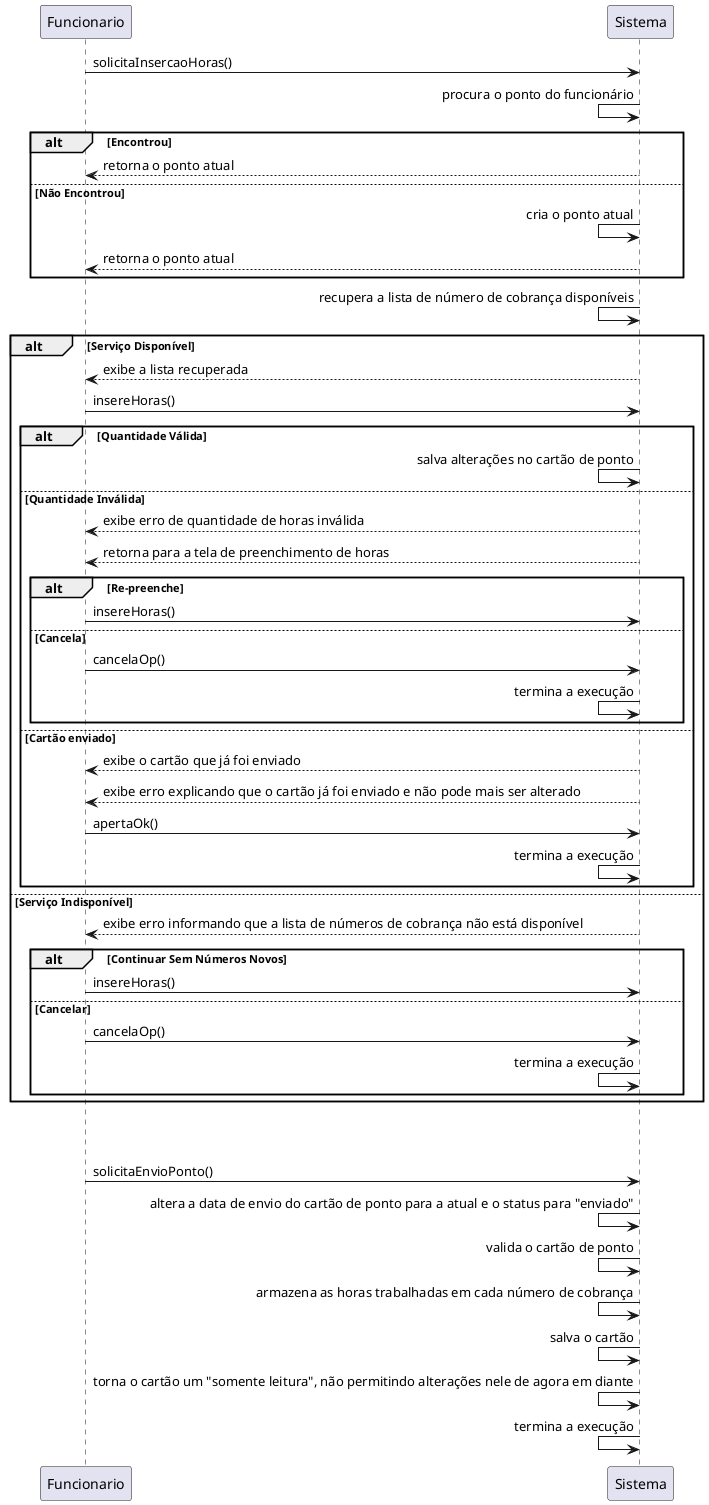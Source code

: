 @startuml
Funcionario -> Sistema : solicitaInsercaoHoras()
Sistema <- Sistema : procura o ponto do funcionário

alt Encontrou
    Funcionario <-- Sistema : retorna o ponto atual
else Não Encontrou
    Sistema <- Sistema : cria o ponto atual
    Funcionario <-- Sistema : retorna o ponto atual
end

Sistema <- Sistema : recupera a lista de número de cobrança disponíveis

alt Serviço Disponível

    Funcionario <-- Sistema : exibe a lista recuperada
    Funcionario -> Sistema : insereHoras()

    alt Quantidade Válida

        Sistema <- Sistema : salva alterações no cartão de ponto

    else Quantidade Inválida

        Funcionario <-- Sistema : exibe erro de quantidade de horas inválida
        Funcionario <-- Sistema : retorna para a tela de preenchimento de horas

        alt Re-preenche

            Funcionario -> Sistema : insereHoras()

        else Cancela

            Funcionario -> Sistema : cancelaOp()
            Sistema <- Sistema : termina a execução

        end

    else Cartão enviado

        Funcionario <-- Sistema : exibe o cartão que já foi enviado
        Funcionario <-- Sistema : exibe erro explicando que o cartão já foi enviado e não pode mais ser alterado
        Funcionario -> Sistema : apertaOk()
        Sistema <- Sistema : termina a execução

    end

else Serviço Indisponível

    Funcionario <-- Sistema : exibe erro informando que a lista de números de cobrança não está disponível
    
    alt Continuar Sem Números Novos

        Funcionario -> Sistema : insereHoras()

    else Cancelar

        Funcionario -> Sistema : cancelaOp()
        Sistema <- Sistema : termina a execução

    end
end
|||
|||
Funcionario -> Sistema : solicitaEnvioPonto()
Sistema <- Sistema : altera a data de envio do cartão de ponto para a atual e o status para "enviado"
Sistema <- Sistema : valida o cartão de ponto
Sistema <- Sistema : armazena as horas trabalhadas em cada número de cobrança
Sistema <- Sistema : salva o cartão
Sistema <- Sistema : torna o cartão um "somente leitura", não permitindo alterações nele de agora em diante
Sistema <- Sistema : termina a execução

@enduml